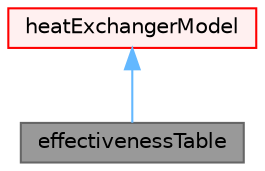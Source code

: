 digraph "effectivenessTable"
{
 // LATEX_PDF_SIZE
  bgcolor="transparent";
  edge [fontname=Helvetica,fontsize=10,labelfontname=Helvetica,labelfontsize=10];
  node [fontname=Helvetica,fontsize=10,shape=box,height=0.2,width=0.4];
  Node1 [id="Node000001",label="effectivenessTable",height=0.2,width=0.4,color="gray40", fillcolor="grey60", style="filled", fontcolor="black",tooltip="A heat exchanger model where heat exchange is calculated via an effectiveness table."];
  Node2 -> Node1 [id="edge1_Node000001_Node000002",dir="back",color="steelblue1",style="solid",tooltip=" "];
  Node2 [id="Node000002",label="heatExchangerModel",height=0.2,width=0.4,color="red", fillcolor="#FFF0F0", style="filled",URL="$classFoam_1_1heatExchangerModel.html",tooltip="Base class for heat exchanger models to handle various characteristics for the heatExchangerSource fv..."];
}
